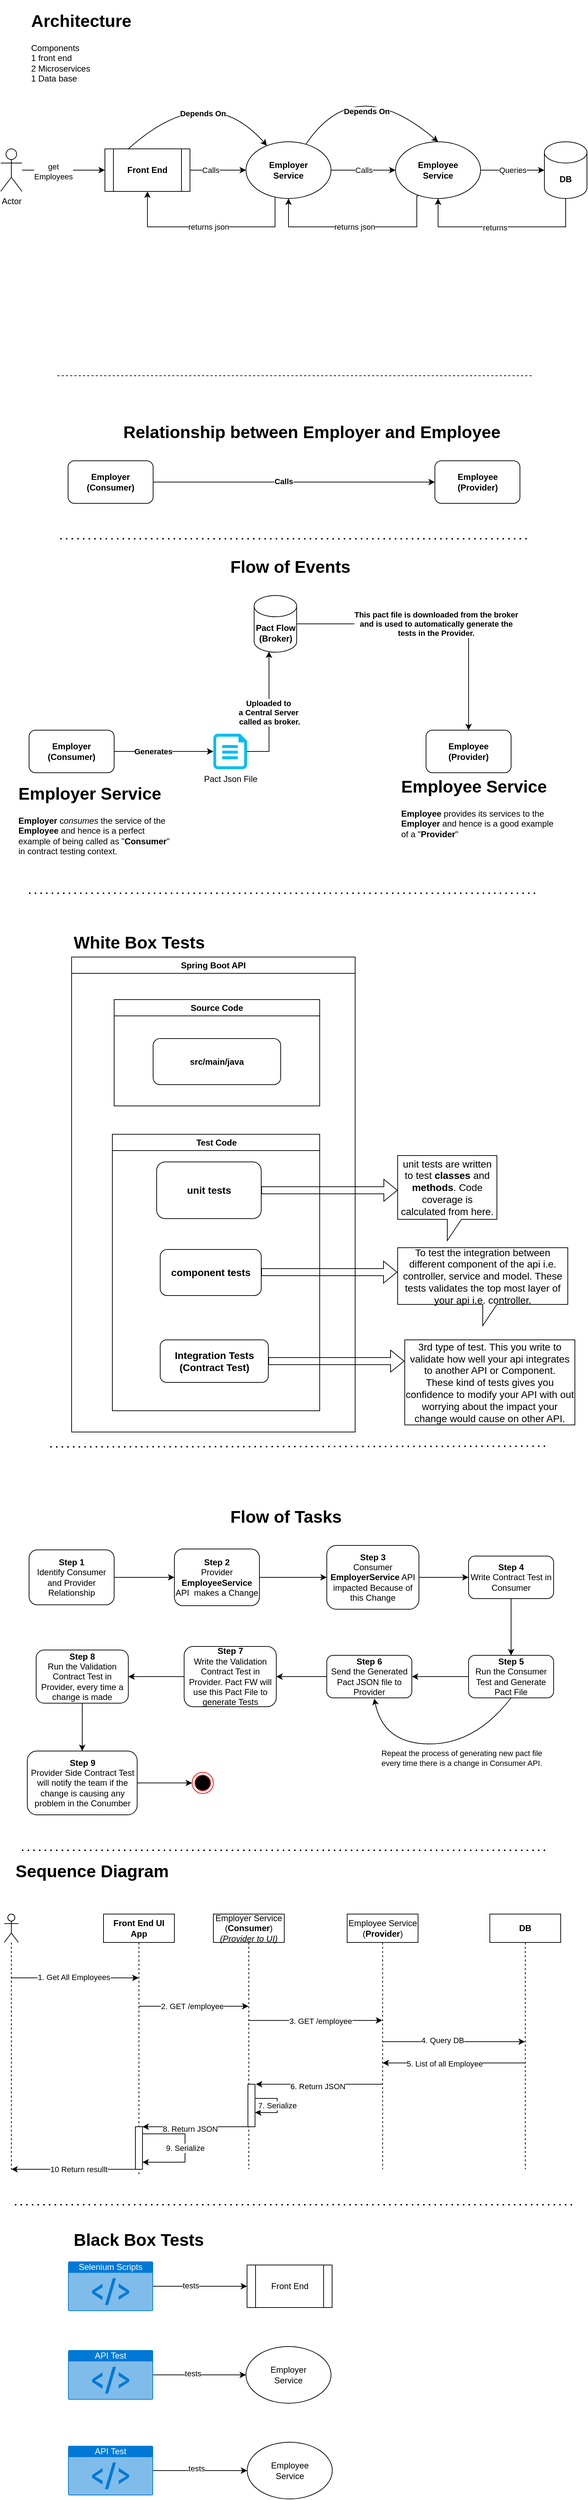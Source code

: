 <mxfile version="21.2.3" type="github">
  <diagram name="Page-1" id="hXCuwG57mc-VUr_f1HP0">
    <mxGraphModel dx="1522" dy="1893" grid="1" gridSize="10" guides="1" tooltips="1" connect="1" arrows="1" fold="1" page="1" pageScale="1" pageWidth="827" pageHeight="1169" math="0" shadow="0">
      <root>
        <mxCell id="0" />
        <mxCell id="1" parent="0" />
        <mxCell id="xuCpeB7rJ87xg6paWrhZ-11" style="edgeStyle=orthogonalEdgeStyle;rounded=0;orthogonalLoop=1;jettySize=auto;html=1;entryX=0;entryY=0.5;entryDx=0;entryDy=0;entryPerimeter=0;" parent="1" source="xuCpeB7rJ87xg6paWrhZ-1" target="xuCpeB7rJ87xg6paWrhZ-6" edge="1">
          <mxGeometry relative="1" as="geometry" />
        </mxCell>
        <mxCell id="xuCpeB7rJ87xg6paWrhZ-12" value="Generates" style="edgeLabel;html=1;align=center;verticalAlign=middle;resizable=0;points=[];fontStyle=1" parent="xuCpeB7rJ87xg6paWrhZ-11" vertex="1" connectable="0">
          <mxGeometry x="-0.214" relative="1" as="geometry">
            <mxPoint as="offset" />
          </mxGeometry>
        </mxCell>
        <mxCell id="xuCpeB7rJ87xg6paWrhZ-1" value="Employer&lt;br&gt;(Consumer)" style="rounded=1;whiteSpace=wrap;html=1;fontStyle=1" parent="1" vertex="1">
          <mxGeometry x="40" y="480" width="120" height="60" as="geometry" />
        </mxCell>
        <mxCell id="xuCpeB7rJ87xg6paWrhZ-2" value="Employee&lt;br&gt;(Provider)" style="rounded=1;whiteSpace=wrap;html=1;fontStyle=1" parent="1" vertex="1">
          <mxGeometry x="600" y="480" width="120" height="60" as="geometry" />
        </mxCell>
        <mxCell id="xuCpeB7rJ87xg6paWrhZ-10" value="&lt;b&gt;This pact file is downloaded from the broker&lt;br&gt;and is used to automatically generate the&lt;br&gt;tests in the Provider.&lt;/b&gt;" style="edgeStyle=orthogonalEdgeStyle;rounded=0;orthogonalLoop=1;jettySize=auto;html=1;" parent="1" source="xuCpeB7rJ87xg6paWrhZ-3" target="xuCpeB7rJ87xg6paWrhZ-2" edge="1">
          <mxGeometry relative="1" as="geometry" />
        </mxCell>
        <mxCell id="xuCpeB7rJ87xg6paWrhZ-3" value="Pact Flow&lt;br&gt;(Broker)" style="shape=cylinder3;whiteSpace=wrap;html=1;boundedLbl=1;backgroundOutline=1;size=15;fontStyle=1" parent="1" vertex="1">
          <mxGeometry x="357.5" y="290" width="60" height="80" as="geometry" />
        </mxCell>
        <mxCell id="xuCpeB7rJ87xg6paWrhZ-4" value="&lt;h1&gt;Employer Service&lt;/h1&gt;&lt;p&gt;&lt;b&gt;Employer&lt;/b&gt;&amp;nbsp;c&lt;i&gt;onsumes&lt;/i&gt; the service of the &lt;b&gt;Employee&lt;/b&gt; and hence is a perfect example of being called as &quot;&lt;b&gt;Consumer&lt;/b&gt;&quot; in contract testing context.&lt;/p&gt;" style="text;html=1;strokeColor=none;fillColor=none;spacing=5;spacingTop=-20;whiteSpace=wrap;overflow=hidden;rounded=0;" parent="1" vertex="1">
          <mxGeometry x="20" y="550" width="225" height="120" as="geometry" />
        </mxCell>
        <mxCell id="xuCpeB7rJ87xg6paWrhZ-5" value="&lt;h1&gt;Employee Service&amp;nbsp;&lt;/h1&gt;&lt;p&gt;&lt;b&gt;Employee&lt;/b&gt;&amp;nbsp;provides its services to the &lt;b&gt;Employer&lt;/b&gt;&amp;nbsp;and hence is a good example of a &quot;&lt;b&gt;Provider&lt;/b&gt;&quot;&lt;/p&gt;" style="text;html=1;strokeColor=none;fillColor=none;spacing=5;spacingTop=-20;whiteSpace=wrap;overflow=hidden;rounded=0;" parent="1" vertex="1">
          <mxGeometry x="560" y="540" width="225" height="120" as="geometry" />
        </mxCell>
        <mxCell id="xuCpeB7rJ87xg6paWrhZ-9" value="&lt;b&gt;Uploaded to&amp;nbsp;&lt;br&gt;a Central Server&amp;nbsp;&lt;br&gt;called as broker.&lt;/b&gt;" style="edgeStyle=orthogonalEdgeStyle;rounded=0;orthogonalLoop=1;jettySize=auto;html=1;entryX=0.35;entryY=0.988;entryDx=0;entryDy=0;entryPerimeter=0;" parent="1" source="xuCpeB7rJ87xg6paWrhZ-6" target="xuCpeB7rJ87xg6paWrhZ-3" edge="1">
          <mxGeometry relative="1" as="geometry" />
        </mxCell>
        <mxCell id="xuCpeB7rJ87xg6paWrhZ-6" value="Pact Json File" style="verticalLabelPosition=bottom;html=1;verticalAlign=top;align=center;strokeColor=none;fillColor=#00BEF2;shape=mxgraph.azure.cloud_services_configuration_file;pointerEvents=1;" parent="1" vertex="1">
          <mxGeometry x="300" y="485" width="47.5" height="50" as="geometry" />
        </mxCell>
        <mxCell id="xuCpeB7rJ87xg6paWrhZ-15" style="edgeStyle=orthogonalEdgeStyle;rounded=0;orthogonalLoop=1;jettySize=auto;html=1;entryX=0;entryY=0.5;entryDx=0;entryDy=0;" parent="1" source="xuCpeB7rJ87xg6paWrhZ-13" target="xuCpeB7rJ87xg6paWrhZ-14" edge="1">
          <mxGeometry relative="1" as="geometry" />
        </mxCell>
        <mxCell id="xuCpeB7rJ87xg6paWrhZ-16" value="Calls" style="edgeLabel;html=1;align=center;verticalAlign=middle;resizable=0;points=[];fontStyle=1" parent="xuCpeB7rJ87xg6paWrhZ-15" vertex="1" connectable="0">
          <mxGeometry x="-0.077" y="1" relative="1" as="geometry">
            <mxPoint as="offset" />
          </mxGeometry>
        </mxCell>
        <mxCell id="xuCpeB7rJ87xg6paWrhZ-13" value="Employer&lt;br&gt;(Consumer)" style="rounded=1;whiteSpace=wrap;html=1;fontStyle=1" parent="1" vertex="1">
          <mxGeometry x="95" y="100" width="120" height="60" as="geometry" />
        </mxCell>
        <mxCell id="xuCpeB7rJ87xg6paWrhZ-14" value="Employee&lt;br&gt;(Provider)" style="rounded=1;whiteSpace=wrap;html=1;fontStyle=1" parent="1" vertex="1">
          <mxGeometry x="612.5" y="100" width="120" height="60" as="geometry" />
        </mxCell>
        <mxCell id="xuCpeB7rJ87xg6paWrhZ-17" value="" style="endArrow=none;dashed=1;html=1;dashPattern=1 3;strokeWidth=2;rounded=0;" parent="1" edge="1">
          <mxGeometry width="50" height="50" relative="1" as="geometry">
            <mxPoint x="84" y="210" as="sourcePoint" />
            <mxPoint x="744" y="210" as="targetPoint" />
          </mxGeometry>
        </mxCell>
        <mxCell id="xuCpeB7rJ87xg6paWrhZ-18" value="&lt;h1&gt;Flow of Events&lt;/h1&gt;" style="text;html=1;strokeColor=none;fillColor=none;spacing=5;spacingTop=-20;whiteSpace=wrap;overflow=hidden;rounded=0;" parent="1" vertex="1">
          <mxGeometry x="319" y="230" width="190" height="30" as="geometry" />
        </mxCell>
        <mxCell id="xuCpeB7rJ87xg6paWrhZ-19" value="&lt;h1&gt;Relationship between Employer and Employee&lt;/h1&gt;" style="text;html=1;strokeColor=none;fillColor=none;spacing=5;spacingTop=-20;whiteSpace=wrap;overflow=hidden;rounded=0;" parent="1" vertex="1">
          <mxGeometry x="167.5" y="40" width="565" height="60" as="geometry" />
        </mxCell>
        <mxCell id="xuCpeB7rJ87xg6paWrhZ-20" value="" style="endArrow=none;dashed=1;html=1;dashPattern=1 3;strokeWidth=2;rounded=0;" parent="1" edge="1">
          <mxGeometry width="50" height="50" relative="1" as="geometry">
            <mxPoint x="40" y="710" as="sourcePoint" />
            <mxPoint x="760" y="710" as="targetPoint" />
          </mxGeometry>
        </mxCell>
        <mxCell id="xuCpeB7rJ87xg6paWrhZ-21" value="Spring Boot API" style="swimlane;whiteSpace=wrap;html=1;fontStyle=1" parent="1" vertex="1">
          <mxGeometry x="100" y="800" width="400" height="670" as="geometry" />
        </mxCell>
        <mxCell id="xuCpeB7rJ87xg6paWrhZ-25" value="Test Code" style="swimlane;whiteSpace=wrap;html=1;fontStyle=1" parent="xuCpeB7rJ87xg6paWrhZ-21" vertex="1">
          <mxGeometry x="57.5" y="250" width="292.5" height="390" as="geometry" />
        </mxCell>
        <mxCell id="xuCpeB7rJ87xg6paWrhZ-28" value="&lt;font style=&quot;font-size: 14px;&quot;&gt;unit tests&lt;/font&gt;" style="rounded=1;whiteSpace=wrap;html=1;fontStyle=1" parent="xuCpeB7rJ87xg6paWrhZ-25" vertex="1">
          <mxGeometry x="62.5" y="39" width="147.5" height="80" as="geometry" />
        </mxCell>
        <mxCell id="xuCpeB7rJ87xg6paWrhZ-29" value="&lt;font style=&quot;font-size: 14px;&quot;&gt;component tests&lt;/font&gt;" style="rounded=1;whiteSpace=wrap;html=1;fontStyle=1" parent="xuCpeB7rJ87xg6paWrhZ-25" vertex="1">
          <mxGeometry x="67.5" y="162.5" width="142.5" height="65" as="geometry" />
        </mxCell>
        <mxCell id="xuCpeB7rJ87xg6paWrhZ-30" value="&lt;font style=&quot;font-size: 14px;&quot;&gt;Integration Tests&lt;br&gt;(Contract Test)&lt;/font&gt;" style="rounded=1;whiteSpace=wrap;html=1;fontStyle=1" parent="xuCpeB7rJ87xg6paWrhZ-25" vertex="1">
          <mxGeometry x="67.5" y="290" width="152.5" height="60" as="geometry" />
        </mxCell>
        <mxCell id="xuCpeB7rJ87xg6paWrhZ-37" value="" style="shape=flexArrow;endArrow=classic;html=1;rounded=0;" parent="xuCpeB7rJ87xg6paWrhZ-25" edge="1">
          <mxGeometry width="50" height="50" relative="1" as="geometry">
            <mxPoint x="210" y="194.5" as="sourcePoint" />
            <mxPoint x="402" y="194.5" as="targetPoint" />
          </mxGeometry>
        </mxCell>
        <mxCell id="xuCpeB7rJ87xg6paWrhZ-26" value="Source Code" style="swimlane;whiteSpace=wrap;html=1;fontStyle=1" parent="xuCpeB7rJ87xg6paWrhZ-21" vertex="1">
          <mxGeometry x="60" y="60" width="290" height="150" as="geometry" />
        </mxCell>
        <mxCell id="xuCpeB7rJ87xg6paWrhZ-27" value="src/main/java" style="rounded=1;whiteSpace=wrap;html=1;fontStyle=1" parent="xuCpeB7rJ87xg6paWrhZ-26" vertex="1">
          <mxGeometry x="55" y="55" width="180" height="65" as="geometry" />
        </mxCell>
        <mxCell id="xuCpeB7rJ87xg6paWrhZ-41" value="" style="shape=flexArrow;endArrow=classic;html=1;rounded=0;" parent="xuCpeB7rJ87xg6paWrhZ-21" edge="1">
          <mxGeometry width="50" height="50" relative="1" as="geometry">
            <mxPoint x="277.5" y="570" as="sourcePoint" />
            <mxPoint x="469.5" y="570" as="targetPoint" />
          </mxGeometry>
        </mxCell>
        <mxCell id="xuCpeB7rJ87xg6paWrhZ-35" value="" style="shape=flexArrow;endArrow=classic;html=1;rounded=0;" parent="1" source="xuCpeB7rJ87xg6paWrhZ-28" edge="1">
          <mxGeometry width="50" height="50" relative="1" as="geometry">
            <mxPoint x="430" y="1220" as="sourcePoint" />
            <mxPoint x="560" y="1129" as="targetPoint" />
          </mxGeometry>
        </mxCell>
        <mxCell id="xuCpeB7rJ87xg6paWrhZ-36" value="&lt;font style=&quot;font-size: 14px;&quot;&gt;unit tests are written to test &lt;b&gt;classes&lt;/b&gt; and &lt;b&gt;methods&lt;/b&gt;.&amp;nbsp;Code coverage is calculated from here.&lt;/font&gt;" style="shape=callout;whiteSpace=wrap;html=1;perimeter=calloutPerimeter;fontStyle=0" parent="1" vertex="1">
          <mxGeometry x="560" y="1080" width="140" height="120" as="geometry" />
        </mxCell>
        <mxCell id="xuCpeB7rJ87xg6paWrhZ-40" value="&lt;font style=&quot;font-size: 14px;&quot;&gt;To test the integration between different component of the api i.e. controller, service and model. These tests validates the top most layer of your api i.e. controller.&lt;/font&gt;" style="shape=callout;whiteSpace=wrap;html=1;perimeter=calloutPerimeter;fontStyle=0" parent="1" vertex="1">
          <mxGeometry x="560" y="1210" width="240" height="110" as="geometry" />
        </mxCell>
        <mxCell id="xuCpeB7rJ87xg6paWrhZ-42" value="&lt;font style=&quot;font-size: 14px;&quot;&gt;3rd type of test. This you write to validate how well your api integrates to another API or Component.&lt;br&gt;These kind of tests gives you confidence to modify your API with out worrying about the impact your change would cause on other API.&lt;/font&gt;" style="shape=callout;whiteSpace=wrap;html=1;perimeter=calloutPerimeter;fontStyle=0;size=0;position=0.17;position2=0.54;base=39;" parent="1" vertex="1">
          <mxGeometry x="570" y="1340" width="240" height="120" as="geometry" />
        </mxCell>
        <mxCell id="xuCpeB7rJ87xg6paWrhZ-43" value="" style="endArrow=none;dashed=1;html=1;dashPattern=1 3;strokeWidth=2;rounded=0;" parent="1" edge="1">
          <mxGeometry width="50" height="50" relative="1" as="geometry">
            <mxPoint x="70" y="1491" as="sourcePoint" />
            <mxPoint x="770" y="1490" as="targetPoint" />
          </mxGeometry>
        </mxCell>
        <mxCell id="SSDfRQaTrfwXQpy7WAfe-3" value="" style="edgeStyle=orthogonalEdgeStyle;rounded=0;orthogonalLoop=1;jettySize=auto;html=1;" parent="1" source="SSDfRQaTrfwXQpy7WAfe-1" target="SSDfRQaTrfwXQpy7WAfe-2" edge="1">
          <mxGeometry relative="1" as="geometry" />
        </mxCell>
        <mxCell id="SSDfRQaTrfwXQpy7WAfe-1" value="&lt;b&gt;Step 1&lt;/b&gt;&lt;br&gt;Identify Consumer and Provider Relationship" style="rounded=1;whiteSpace=wrap;html=1;" parent="1" vertex="1">
          <mxGeometry x="40" y="1636.25" width="120" height="77.5" as="geometry" />
        </mxCell>
        <mxCell id="SSDfRQaTrfwXQpy7WAfe-5" value="" style="edgeStyle=orthogonalEdgeStyle;rounded=0;orthogonalLoop=1;jettySize=auto;html=1;" parent="1" source="SSDfRQaTrfwXQpy7WAfe-2" target="SSDfRQaTrfwXQpy7WAfe-4" edge="1">
          <mxGeometry relative="1" as="geometry" />
        </mxCell>
        <mxCell id="SSDfRQaTrfwXQpy7WAfe-2" value="&lt;b&gt;Step 2&lt;br&gt;&lt;/b&gt;Provider &lt;b&gt;EmployeeService&lt;/b&gt; API&amp;nbsp; makes a Change" style="rounded=1;whiteSpace=wrap;html=1;" parent="1" vertex="1">
          <mxGeometry x="245" y="1635" width="120" height="80" as="geometry" />
        </mxCell>
        <mxCell id="SSDfRQaTrfwXQpy7WAfe-7" value="" style="edgeStyle=orthogonalEdgeStyle;rounded=0;orthogonalLoop=1;jettySize=auto;html=1;" parent="1" source="SSDfRQaTrfwXQpy7WAfe-4" target="SSDfRQaTrfwXQpy7WAfe-6" edge="1">
          <mxGeometry relative="1" as="geometry" />
        </mxCell>
        <mxCell id="SSDfRQaTrfwXQpy7WAfe-4" value="&lt;b&gt;Step 3&lt;br&gt;&lt;/b&gt;Consumer &lt;b&gt;EmployerService&lt;/b&gt; API impacted Because of this Change" style="whiteSpace=wrap;html=1;rounded=1;" parent="1" vertex="1">
          <mxGeometry x="460" y="1630" width="130" height="90" as="geometry" />
        </mxCell>
        <mxCell id="SSDfRQaTrfwXQpy7WAfe-9" value="" style="edgeStyle=orthogonalEdgeStyle;rounded=0;orthogonalLoop=1;jettySize=auto;html=1;" parent="1" source="SSDfRQaTrfwXQpy7WAfe-6" target="SSDfRQaTrfwXQpy7WAfe-8" edge="1">
          <mxGeometry relative="1" as="geometry" />
        </mxCell>
        <mxCell id="SSDfRQaTrfwXQpy7WAfe-6" value="&lt;b&gt;Step 4&lt;br&gt;&lt;/b&gt;Write Contract Test in Consumer" style="whiteSpace=wrap;html=1;rounded=1;" parent="1" vertex="1">
          <mxGeometry x="660" y="1645" width="120" height="60" as="geometry" />
        </mxCell>
        <mxCell id="SSDfRQaTrfwXQpy7WAfe-11" value="" style="edgeStyle=orthogonalEdgeStyle;rounded=0;orthogonalLoop=1;jettySize=auto;html=1;" parent="1" source="SSDfRQaTrfwXQpy7WAfe-8" target="SSDfRQaTrfwXQpy7WAfe-10" edge="1">
          <mxGeometry relative="1" as="geometry" />
        </mxCell>
        <mxCell id="SSDfRQaTrfwXQpy7WAfe-8" value="&lt;b&gt;Step 5&lt;br&gt;&lt;/b&gt;Run the Consumer Test and Generate Pact File" style="whiteSpace=wrap;html=1;rounded=1;" parent="1" vertex="1">
          <mxGeometry x="660" y="1785" width="120" height="60" as="geometry" />
        </mxCell>
        <mxCell id="SSDfRQaTrfwXQpy7WAfe-13" value="" style="edgeStyle=orthogonalEdgeStyle;rounded=0;orthogonalLoop=1;jettySize=auto;html=1;" parent="1" source="SSDfRQaTrfwXQpy7WAfe-10" target="SSDfRQaTrfwXQpy7WAfe-12" edge="1">
          <mxGeometry relative="1" as="geometry" />
        </mxCell>
        <mxCell id="SSDfRQaTrfwXQpy7WAfe-10" value="&lt;b&gt;Step 6&lt;br&gt;&lt;/b&gt;Send the Generated Pact JSON file to Provider" style="whiteSpace=wrap;html=1;rounded=1;" parent="1" vertex="1">
          <mxGeometry x="460" y="1785" width="120" height="60" as="geometry" />
        </mxCell>
        <mxCell id="SSDfRQaTrfwXQpy7WAfe-15" value="" style="edgeStyle=orthogonalEdgeStyle;rounded=0;orthogonalLoop=1;jettySize=auto;html=1;" parent="1" source="SSDfRQaTrfwXQpy7WAfe-12" target="SSDfRQaTrfwXQpy7WAfe-14" edge="1">
          <mxGeometry relative="1" as="geometry" />
        </mxCell>
        <mxCell id="SSDfRQaTrfwXQpy7WAfe-12" value="&lt;b&gt;Step 7&lt;br&gt;&lt;/b&gt;Write the Validation Contract Test in Provider. Pact FW will use this Pact File to generate Tests" style="whiteSpace=wrap;html=1;rounded=1;" parent="1" vertex="1">
          <mxGeometry x="258.75" y="1772.5" width="130" height="85" as="geometry" />
        </mxCell>
        <mxCell id="SSDfRQaTrfwXQpy7WAfe-17" value="" style="edgeStyle=orthogonalEdgeStyle;rounded=0;orthogonalLoop=1;jettySize=auto;html=1;" parent="1" source="SSDfRQaTrfwXQpy7WAfe-14" target="SSDfRQaTrfwXQpy7WAfe-16" edge="1">
          <mxGeometry relative="1" as="geometry" />
        </mxCell>
        <mxCell id="SSDfRQaTrfwXQpy7WAfe-14" value="&lt;b&gt;Step 8&lt;br&gt;&lt;/b&gt;Run the Validation Contract Test in Provider, every time a change is made" style="whiteSpace=wrap;html=1;rounded=1;" parent="1" vertex="1">
          <mxGeometry x="50" y="1777.5" width="130" height="75" as="geometry" />
        </mxCell>
        <mxCell id="SSDfRQaTrfwXQpy7WAfe-21" style="edgeStyle=orthogonalEdgeStyle;rounded=0;orthogonalLoop=1;jettySize=auto;html=1;" parent="1" source="SSDfRQaTrfwXQpy7WAfe-16" target="SSDfRQaTrfwXQpy7WAfe-20" edge="1">
          <mxGeometry relative="1" as="geometry" />
        </mxCell>
        <mxCell id="SSDfRQaTrfwXQpy7WAfe-16" value="&lt;b&gt;Step 9&lt;br&gt;&lt;/b&gt;Provider Side Contract Test will notify the team if the change is causing any problem in the Conumber" style="whiteSpace=wrap;html=1;rounded=1;" parent="1" vertex="1">
          <mxGeometry x="37.5" y="1920" width="155" height="90" as="geometry" />
        </mxCell>
        <mxCell id="SSDfRQaTrfwXQpy7WAfe-20" value="" style="ellipse;html=1;shape=endState;fillColor=#000000;strokeColor=#ff0000;" parent="1" vertex="1">
          <mxGeometry x="270" y="1950" width="30" height="30" as="geometry" />
        </mxCell>
        <mxCell id="SSDfRQaTrfwXQpy7WAfe-23" value="&lt;h1&gt;Flow of Tasks&lt;/h1&gt;&lt;p&gt;&lt;br&gt;&lt;/p&gt;" style="text;html=1;strokeColor=none;fillColor=none;spacing=5;spacingTop=-20;whiteSpace=wrap;overflow=hidden;rounded=0;" parent="1" vertex="1">
          <mxGeometry x="319" y="1570" width="177.5" height="40" as="geometry" />
        </mxCell>
        <mxCell id="SSDfRQaTrfwXQpy7WAfe-24" value="" style="curved=1;endArrow=classic;html=1;rounded=0;exitX=0.5;exitY=1;exitDx=0;exitDy=0;entryX=0.558;entryY=1.017;entryDx=0;entryDy=0;entryPerimeter=0;" parent="1" source="SSDfRQaTrfwXQpy7WAfe-8" target="SSDfRQaTrfwXQpy7WAfe-10" edge="1">
          <mxGeometry width="50" height="50" relative="1" as="geometry">
            <mxPoint x="400" y="1770" as="sourcePoint" />
            <mxPoint x="450" y="1720" as="targetPoint" />
            <Array as="points">
              <mxPoint x="670" y="1910" />
              <mxPoint x="540" y="1910" />
            </Array>
          </mxGeometry>
        </mxCell>
        <mxCell id="SSDfRQaTrfwXQpy7WAfe-25" value="Repeat the process of generating new pact file&lt;br&gt;every time there is a change in Consumer API." style="edgeLabel;html=1;align=center;verticalAlign=middle;resizable=0;points=[];" parent="SSDfRQaTrfwXQpy7WAfe-24" vertex="1" connectable="0">
          <mxGeometry x="0.125" y="-1" relative="1" as="geometry">
            <mxPoint x="54" y="21" as="offset" />
          </mxGeometry>
        </mxCell>
        <mxCell id="ojbrKZzcA-9iVjjLfroX-1" value="" style="endArrow=none;dashed=1;html=1;dashPattern=1 3;strokeWidth=2;rounded=0;" parent="1" edge="1">
          <mxGeometry width="50" height="50" relative="1" as="geometry">
            <mxPoint x="30" y="2060" as="sourcePoint" />
            <mxPoint x="770" y="2060" as="targetPoint" />
          </mxGeometry>
        </mxCell>
        <mxCell id="ojbrKZzcA-9iVjjLfroX-6" style="edgeStyle=elbowEdgeStyle;rounded=0;orthogonalLoop=1;jettySize=auto;html=1;elbow=vertical;curved=0;" parent="1" source="ojbrKZzcA-9iVjjLfroX-2" target="5X4z96DP56Vmgs2SkKgL-27" edge="1">
          <mxGeometry relative="1" as="geometry">
            <Array as="points">
              <mxPoint x="120" y="2240" />
            </Array>
            <mxPoint x="180" y="2240" as="targetPoint" />
          </mxGeometry>
        </mxCell>
        <mxCell id="ojbrKZzcA-9iVjjLfroX-10" value="1. Get All Employees" style="edgeLabel;html=1;align=center;verticalAlign=middle;resizable=0;points=[];" parent="ojbrKZzcA-9iVjjLfroX-6" vertex="1" connectable="0">
          <mxGeometry x="-0.374" y="1" relative="1" as="geometry">
            <mxPoint x="32" as="offset" />
          </mxGeometry>
        </mxCell>
        <mxCell id="ojbrKZzcA-9iVjjLfroX-2" value="" style="shape=umlLifeline;perimeter=lifelinePerimeter;whiteSpace=wrap;html=1;container=1;dropTarget=0;collapsible=0;recursiveResize=0;outlineConnect=0;portConstraint=eastwest;newEdgeStyle={&quot;edgeStyle&quot;:&quot;elbowEdgeStyle&quot;,&quot;elbow&quot;:&quot;vertical&quot;,&quot;curved&quot;:0,&quot;rounded&quot;:0};participant=umlActor;" parent="1" vertex="1">
          <mxGeometry x="5" y="2150" width="20" height="360" as="geometry" />
        </mxCell>
        <mxCell id="ojbrKZzcA-9iVjjLfroX-7" style="edgeStyle=elbowEdgeStyle;rounded=0;orthogonalLoop=1;jettySize=auto;html=1;elbow=vertical;curved=0;" parent="1" source="5X4z96DP56Vmgs2SkKgL-27" target="ojbrKZzcA-9iVjjLfroX-3" edge="1">
          <mxGeometry relative="1" as="geometry">
            <Array as="points">
              <mxPoint x="260" y="2280" />
            </Array>
          </mxGeometry>
        </mxCell>
        <mxCell id="ojbrKZzcA-9iVjjLfroX-11" value="2. GET /employee" style="edgeLabel;html=1;align=center;verticalAlign=middle;resizable=0;points=[];" parent="ojbrKZzcA-9iVjjLfroX-7" vertex="1" connectable="0">
          <mxGeometry x="-0.253" y="3" relative="1" as="geometry">
            <mxPoint x="17" y="3" as="offset" />
          </mxGeometry>
        </mxCell>
        <mxCell id="ojbrKZzcA-9iVjjLfroX-19" style="edgeStyle=elbowEdgeStyle;rounded=0;orthogonalLoop=1;jettySize=auto;html=1;elbow=vertical;curved=0;entryX=1;entryY=0;entryDx=0;entryDy=0;entryPerimeter=0;" parent="1" target="5X4z96DP56Vmgs2SkKgL-28" edge="1">
          <mxGeometry relative="1" as="geometry">
            <Array as="points">
              <mxPoint x="229.25" y="2450" />
            </Array>
            <mxPoint x="358.75" y="2450" as="sourcePoint" />
            <mxPoint x="209.25" y="2450" as="targetPoint" />
          </mxGeometry>
        </mxCell>
        <mxCell id="ojbrKZzcA-9iVjjLfroX-20" value="8. Return JSON" style="edgeLabel;html=1;align=center;verticalAlign=middle;resizable=0;points=[];" parent="ojbrKZzcA-9iVjjLfroX-19" vertex="1" connectable="0">
          <mxGeometry x="0.174" y="3" relative="1" as="geometry">
            <mxPoint x="1" as="offset" />
          </mxGeometry>
        </mxCell>
        <mxCell id="5X4z96DP56Vmgs2SkKgL-32" style="edgeStyle=elbowEdgeStyle;rounded=0;orthogonalLoop=1;jettySize=auto;html=1;elbow=vertical;curved=0;" edge="1" parent="1" source="ojbrKZzcA-9iVjjLfroX-3" target="ojbrKZzcA-9iVjjLfroX-4">
          <mxGeometry relative="1" as="geometry">
            <Array as="points">
              <mxPoint x="450" y="2300" />
            </Array>
          </mxGeometry>
        </mxCell>
        <mxCell id="5X4z96DP56Vmgs2SkKgL-33" value="3. GET /employee" style="edgeLabel;html=1;align=center;verticalAlign=middle;resizable=0;points=[];" vertex="1" connectable="0" parent="5X4z96DP56Vmgs2SkKgL-32">
          <mxGeometry x="-0.507" y="-1" relative="1" as="geometry">
            <mxPoint x="54" as="offset" />
          </mxGeometry>
        </mxCell>
        <mxCell id="ojbrKZzcA-9iVjjLfroX-3" value="Employer Service&lt;br&gt;(&lt;b&gt;Consumer&lt;/b&gt;)&lt;br&gt;&lt;i&gt;(Provider to UI)&lt;/i&gt;" style="shape=umlLifeline;perimeter=lifelinePerimeter;whiteSpace=wrap;html=1;container=1;dropTarget=0;collapsible=0;recursiveResize=0;outlineConnect=0;portConstraint=eastwest;newEdgeStyle={&quot;edgeStyle&quot;:&quot;elbowEdgeStyle&quot;,&quot;elbow&quot;:&quot;vertical&quot;,&quot;curved&quot;:0,&quot;rounded&quot;:0};" parent="1" vertex="1">
          <mxGeometry x="300" y="2150" width="100" height="360" as="geometry" />
        </mxCell>
        <mxCell id="ojbrKZzcA-9iVjjLfroX-16" value="" style="html=1;points=[];perimeter=orthogonalPerimeter;outlineConnect=0;targetShapes=umlLifeline;portConstraint=eastwest;newEdgeStyle={&quot;edgeStyle&quot;:&quot;elbowEdgeStyle&quot;,&quot;elbow&quot;:&quot;vertical&quot;,&quot;curved&quot;:0,&quot;rounded&quot;:0};" parent="ojbrKZzcA-9iVjjLfroX-3" vertex="1">
          <mxGeometry x="48.75" y="240" width="10" height="60" as="geometry" />
        </mxCell>
        <mxCell id="ojbrKZzcA-9iVjjLfroX-18" value="7. Serialize" style="edgeStyle=elbowEdgeStyle;rounded=0;orthogonalLoop=1;jettySize=auto;html=1;elbow=vertical;curved=0;" parent="ojbrKZzcA-9iVjjLfroX-3" source="ojbrKZzcA-9iVjjLfroX-16" target="ojbrKZzcA-9iVjjLfroX-16" edge="1">
          <mxGeometry relative="1" as="geometry">
            <Array as="points">
              <mxPoint x="90" y="260" />
            </Array>
          </mxGeometry>
        </mxCell>
        <mxCell id="ojbrKZzcA-9iVjjLfroX-8" style="edgeStyle=elbowEdgeStyle;rounded=0;orthogonalLoop=1;jettySize=auto;html=1;elbow=vertical;curved=0;" parent="1" source="ojbrKZzcA-9iVjjLfroX-4" target="ojbrKZzcA-9iVjjLfroX-5" edge="1">
          <mxGeometry relative="1" as="geometry">
            <Array as="points">
              <mxPoint x="670" y="2330" />
              <mxPoint x="640" y="2320" />
            </Array>
          </mxGeometry>
        </mxCell>
        <mxCell id="ojbrKZzcA-9iVjjLfroX-9" value="4. Query DB" style="edgeLabel;html=1;align=center;verticalAlign=middle;resizable=0;points=[];" parent="ojbrKZzcA-9iVjjLfroX-8" vertex="1" connectable="0">
          <mxGeometry x="-0.168" y="2" relative="1" as="geometry">
            <mxPoint as="offset" />
          </mxGeometry>
        </mxCell>
        <mxCell id="ojbrKZzcA-9iVjjLfroX-14" style="edgeStyle=elbowEdgeStyle;rounded=0;orthogonalLoop=1;jettySize=auto;html=1;elbow=vertical;curved=0;" parent="1" source="ojbrKZzcA-9iVjjLfroX-4" edge="1">
          <mxGeometry relative="1" as="geometry">
            <mxPoint x="360" y="2390" as="targetPoint" />
            <Array as="points">
              <mxPoint x="430" y="2390" />
            </Array>
          </mxGeometry>
        </mxCell>
        <mxCell id="ojbrKZzcA-9iVjjLfroX-15" value="6. Return JSON" style="edgeLabel;html=1;align=center;verticalAlign=middle;resizable=0;points=[];" parent="ojbrKZzcA-9iVjjLfroX-14" vertex="1" connectable="0">
          <mxGeometry x="0.264" y="3" relative="1" as="geometry">
            <mxPoint x="21" as="offset" />
          </mxGeometry>
        </mxCell>
        <mxCell id="ojbrKZzcA-9iVjjLfroX-4" value="Employee Service&lt;br&gt;(&lt;b&gt;Provider&lt;/b&gt;)" style="shape=umlLifeline;perimeter=lifelinePerimeter;whiteSpace=wrap;html=1;container=1;dropTarget=0;collapsible=0;recursiveResize=0;outlineConnect=0;portConstraint=eastwest;newEdgeStyle={&quot;edgeStyle&quot;:&quot;elbowEdgeStyle&quot;,&quot;elbow&quot;:&quot;vertical&quot;,&quot;curved&quot;:0,&quot;rounded&quot;:0};" parent="1" vertex="1">
          <mxGeometry x="488.75" y="2150" width="100" height="360" as="geometry" />
        </mxCell>
        <mxCell id="ojbrKZzcA-9iVjjLfroX-12" style="edgeStyle=elbowEdgeStyle;rounded=0;orthogonalLoop=1;jettySize=auto;html=1;elbow=vertical;curved=0;" parent="1" source="ojbrKZzcA-9iVjjLfroX-5" target="ojbrKZzcA-9iVjjLfroX-4" edge="1">
          <mxGeometry relative="1" as="geometry">
            <Array as="points">
              <mxPoint x="630" y="2360" />
            </Array>
          </mxGeometry>
        </mxCell>
        <mxCell id="ojbrKZzcA-9iVjjLfroX-13" value="5. List of all Employee" style="edgeLabel;html=1;align=center;verticalAlign=middle;resizable=0;points=[];" parent="ojbrKZzcA-9iVjjLfroX-12" vertex="1" connectable="0">
          <mxGeometry x="0.307" y="1" relative="1" as="geometry">
            <mxPoint x="17" as="offset" />
          </mxGeometry>
        </mxCell>
        <mxCell id="ojbrKZzcA-9iVjjLfroX-5" value="&lt;b&gt;DB&lt;/b&gt;" style="shape=umlLifeline;perimeter=lifelinePerimeter;whiteSpace=wrap;html=1;container=1;dropTarget=0;collapsible=0;recursiveResize=0;outlineConnect=0;portConstraint=eastwest;newEdgeStyle={&quot;edgeStyle&quot;:&quot;elbowEdgeStyle&quot;,&quot;elbow&quot;:&quot;vertical&quot;,&quot;curved&quot;:0,&quot;rounded&quot;:0};" parent="1" vertex="1">
          <mxGeometry x="690" y="2150" width="100" height="360" as="geometry" />
        </mxCell>
        <mxCell id="ojbrKZzcA-9iVjjLfroX-21" value="&lt;h1&gt;Sequence Diagram&lt;/h1&gt;" style="text;html=1;strokeColor=none;fillColor=none;spacing=5;spacingTop=-20;whiteSpace=wrap;overflow=hidden;rounded=0;" parent="1" vertex="1">
          <mxGeometry x="16" y="2070" width="330" height="50" as="geometry" />
        </mxCell>
        <mxCell id="5X4z96DP56Vmgs2SkKgL-1" value="" style="endArrow=none;dashed=1;html=1;rounded=0;" edge="1" parent="1">
          <mxGeometry width="50" height="50" relative="1" as="geometry">
            <mxPoint x="80" y="-20" as="sourcePoint" />
            <mxPoint x="750" y="-20" as="targetPoint" />
          </mxGeometry>
        </mxCell>
        <mxCell id="5X4z96DP56Vmgs2SkKgL-19" style="edgeStyle=orthogonalEdgeStyle;rounded=0;orthogonalLoop=1;jettySize=auto;html=1;entryX=0;entryY=0.5;entryDx=0;entryDy=0;" edge="1" parent="1" source="5X4z96DP56Vmgs2SkKgL-4" target="5X4z96DP56Vmgs2SkKgL-5">
          <mxGeometry relative="1" as="geometry" />
        </mxCell>
        <mxCell id="5X4z96DP56Vmgs2SkKgL-20" value="get&lt;br&gt;Employees" style="edgeLabel;html=1;align=center;verticalAlign=middle;resizable=0;points=[];" vertex="1" connectable="0" parent="5X4z96DP56Vmgs2SkKgL-19">
          <mxGeometry x="-0.25" y="-1" relative="1" as="geometry">
            <mxPoint y="1" as="offset" />
          </mxGeometry>
        </mxCell>
        <mxCell id="5X4z96DP56Vmgs2SkKgL-4" value="Actor" style="shape=umlActor;verticalLabelPosition=bottom;verticalAlign=top;html=1;outlineConnect=0;" vertex="1" parent="1">
          <mxGeometry y="-340" width="30" height="60" as="geometry" />
        </mxCell>
        <mxCell id="5X4z96DP56Vmgs2SkKgL-11" style="edgeStyle=orthogonalEdgeStyle;rounded=0;orthogonalLoop=1;jettySize=auto;html=1;" edge="1" parent="1" source="5X4z96DP56Vmgs2SkKgL-5" target="5X4z96DP56Vmgs2SkKgL-10">
          <mxGeometry relative="1" as="geometry" />
        </mxCell>
        <mxCell id="5X4z96DP56Vmgs2SkKgL-12" value="Calls" style="edgeLabel;html=1;align=center;verticalAlign=middle;resizable=0;points=[];" vertex="1" connectable="0" parent="5X4z96DP56Vmgs2SkKgL-11">
          <mxGeometry x="-0.266" y="1" relative="1" as="geometry">
            <mxPoint y="1" as="offset" />
          </mxGeometry>
        </mxCell>
        <mxCell id="5X4z96DP56Vmgs2SkKgL-5" value="Front End" style="shape=process;whiteSpace=wrap;html=1;backgroundOutline=1;fontStyle=1" vertex="1" parent="1">
          <mxGeometry x="147" y="-340" width="120" height="60" as="geometry" />
        </mxCell>
        <mxCell id="5X4z96DP56Vmgs2SkKgL-15" style="edgeStyle=orthogonalEdgeStyle;rounded=0;orthogonalLoop=1;jettySize=auto;html=1;" edge="1" parent="1" source="5X4z96DP56Vmgs2SkKgL-6" target="5X4z96DP56Vmgs2SkKgL-9">
          <mxGeometry relative="1" as="geometry">
            <Array as="points">
              <mxPoint x="797" y="-230" />
              <mxPoint x="617" y="-230" />
            </Array>
          </mxGeometry>
        </mxCell>
        <mxCell id="5X4z96DP56Vmgs2SkKgL-16" value="returns" style="edgeLabel;html=1;align=center;verticalAlign=middle;resizable=0;points=[];" vertex="1" connectable="0" parent="5X4z96DP56Vmgs2SkKgL-15">
          <mxGeometry x="0.077" y="1" relative="1" as="geometry">
            <mxPoint as="offset" />
          </mxGeometry>
        </mxCell>
        <mxCell id="5X4z96DP56Vmgs2SkKgL-6" value="DB" style="shape=cylinder3;whiteSpace=wrap;html=1;boundedLbl=1;backgroundOutline=1;size=15;fontStyle=1" vertex="1" parent="1">
          <mxGeometry x="767" y="-350" width="60" height="80" as="geometry" />
        </mxCell>
        <mxCell id="5X4z96DP56Vmgs2SkKgL-14" value="Queries" style="edgeStyle=orthogonalEdgeStyle;rounded=0;orthogonalLoop=1;jettySize=auto;html=1;" edge="1" parent="1" source="5X4z96DP56Vmgs2SkKgL-9" target="5X4z96DP56Vmgs2SkKgL-6">
          <mxGeometry relative="1" as="geometry" />
        </mxCell>
        <mxCell id="5X4z96DP56Vmgs2SkKgL-17" value="returns json" style="edgeStyle=orthogonalEdgeStyle;rounded=0;orthogonalLoop=1;jettySize=auto;html=1;exitX=0.267;exitY=0.956;exitDx=0;exitDy=0;exitPerimeter=0;" edge="1" parent="1" source="5X4z96DP56Vmgs2SkKgL-9" target="5X4z96DP56Vmgs2SkKgL-10">
          <mxGeometry relative="1" as="geometry">
            <Array as="points">
              <mxPoint x="587" y="-273" />
              <mxPoint x="587" y="-230" />
              <mxPoint x="406" y="-230" />
            </Array>
          </mxGeometry>
        </mxCell>
        <mxCell id="5X4z96DP56Vmgs2SkKgL-9" value="Employee&lt;br&gt;Service" style="ellipse;whiteSpace=wrap;html=1;fontStyle=1" vertex="1" parent="1">
          <mxGeometry x="557" y="-350" width="120" height="80" as="geometry" />
        </mxCell>
        <mxCell id="5X4z96DP56Vmgs2SkKgL-13" value="Calls" style="edgeStyle=orthogonalEdgeStyle;rounded=0;orthogonalLoop=1;jettySize=auto;html=1;" edge="1" parent="1" source="5X4z96DP56Vmgs2SkKgL-10" target="5X4z96DP56Vmgs2SkKgL-9">
          <mxGeometry relative="1" as="geometry" />
        </mxCell>
        <mxCell id="5X4z96DP56Vmgs2SkKgL-18" value="returns json" style="edgeStyle=orthogonalEdgeStyle;rounded=0;orthogonalLoop=1;jettySize=auto;html=1;" edge="1" parent="1" source="5X4z96DP56Vmgs2SkKgL-10" target="5X4z96DP56Vmgs2SkKgL-5">
          <mxGeometry relative="1" as="geometry">
            <Array as="points">
              <mxPoint x="387" y="-230" />
              <mxPoint x="207" y="-230" />
            </Array>
          </mxGeometry>
        </mxCell>
        <mxCell id="5X4z96DP56Vmgs2SkKgL-10" value="Employer&lt;br&gt;Service" style="ellipse;whiteSpace=wrap;html=1;fontStyle=1" vertex="1" parent="1">
          <mxGeometry x="346" y="-350" width="120" height="80" as="geometry" />
        </mxCell>
        <mxCell id="5X4z96DP56Vmgs2SkKgL-21" value="&lt;h1&gt;Architecture&lt;/h1&gt;&lt;div&gt;Components&lt;/div&gt;&lt;div&gt;1 front end&lt;/div&gt;&lt;div&gt;2 Microservices&lt;/div&gt;&lt;div&gt;1 Data base&lt;/div&gt;" style="text;html=1;strokeColor=none;fillColor=none;spacing=5;spacingTop=-20;whiteSpace=wrap;overflow=hidden;rounded=0;" vertex="1" parent="1">
          <mxGeometry x="37.5" y="-540" width="190" height="120" as="geometry" />
        </mxCell>
        <mxCell id="5X4z96DP56Vmgs2SkKgL-22" value="" style="curved=1;endArrow=classic;html=1;rounded=0;entryX=0.5;entryY=0;entryDx=0;entryDy=0;" edge="1" parent="1" source="5X4z96DP56Vmgs2SkKgL-10" target="5X4z96DP56Vmgs2SkKgL-9">
          <mxGeometry width="50" height="50" relative="1" as="geometry">
            <mxPoint x="388.75" y="-350" as="sourcePoint" />
            <mxPoint x="610" y="-360" as="targetPoint" />
            <Array as="points">
              <mxPoint x="500" y="-450" />
            </Array>
          </mxGeometry>
        </mxCell>
        <mxCell id="5X4z96DP56Vmgs2SkKgL-24" value="Depends On" style="edgeLabel;html=1;align=center;verticalAlign=middle;resizable=0;points=[];fontStyle=1" vertex="1" connectable="0" parent="5X4z96DP56Vmgs2SkKgL-22">
          <mxGeometry x="0.252" y="-32" relative="1" as="geometry">
            <mxPoint x="-1" as="offset" />
          </mxGeometry>
        </mxCell>
        <mxCell id="5X4z96DP56Vmgs2SkKgL-25" value="" style="curved=1;endArrow=classic;html=1;rounded=0;" edge="1" parent="1" target="5X4z96DP56Vmgs2SkKgL-10">
          <mxGeometry width="50" height="50" relative="1" as="geometry">
            <mxPoint x="180" y="-340" as="sourcePoint" />
            <mxPoint x="401.25" y="-350" as="targetPoint" />
            <Array as="points">
              <mxPoint x="291.25" y="-440" />
            </Array>
          </mxGeometry>
        </mxCell>
        <mxCell id="5X4z96DP56Vmgs2SkKgL-26" value="Depends On" style="edgeLabel;html=1;align=center;verticalAlign=middle;resizable=0;points=[];fontStyle=1" vertex="1" connectable="0" parent="5X4z96DP56Vmgs2SkKgL-25">
          <mxGeometry x="0.252" y="-32" relative="1" as="geometry">
            <mxPoint x="2" y="11" as="offset" />
          </mxGeometry>
        </mxCell>
        <mxCell id="5X4z96DP56Vmgs2SkKgL-35" style="edgeStyle=elbowEdgeStyle;rounded=0;orthogonalLoop=1;jettySize=auto;html=1;elbow=horizontal;curved=0;" edge="1" parent="1" source="5X4z96DP56Vmgs2SkKgL-27" target="ojbrKZzcA-9iVjjLfroX-2">
          <mxGeometry relative="1" as="geometry">
            <Array as="points">
              <mxPoint x="110" y="2510" />
            </Array>
          </mxGeometry>
        </mxCell>
        <mxCell id="5X4z96DP56Vmgs2SkKgL-36" value="10 Return resullt" style="edgeLabel;html=1;align=center;verticalAlign=middle;resizable=0;points=[];" vertex="1" connectable="0" parent="5X4z96DP56Vmgs2SkKgL-35">
          <mxGeometry x="0.468" y="1" relative="1" as="geometry">
            <mxPoint x="47" y="-1" as="offset" />
          </mxGeometry>
        </mxCell>
        <mxCell id="5X4z96DP56Vmgs2SkKgL-27" value="Front End UI App" style="shape=umlLifeline;perimeter=lifelinePerimeter;whiteSpace=wrap;html=1;container=1;dropTarget=0;collapsible=0;recursiveResize=0;outlineConnect=0;portConstraint=eastwest;newEdgeStyle={&quot;edgeStyle&quot;:&quot;elbowEdgeStyle&quot;,&quot;elbow&quot;:&quot;vertical&quot;,&quot;curved&quot;:0,&quot;rounded&quot;:0};fontStyle=1" vertex="1" parent="1">
          <mxGeometry x="145" y="2150" width="100" height="370" as="geometry" />
        </mxCell>
        <mxCell id="5X4z96DP56Vmgs2SkKgL-28" value="" style="html=1;points=[];perimeter=orthogonalPerimeter;outlineConnect=0;targetShapes=umlLifeline;portConstraint=eastwest;newEdgeStyle={&quot;edgeStyle&quot;:&quot;elbowEdgeStyle&quot;,&quot;elbow&quot;:&quot;vertical&quot;,&quot;curved&quot;:0,&quot;rounded&quot;:0};" vertex="1" parent="5X4z96DP56Vmgs2SkKgL-27">
          <mxGeometry x="45" y="300" width="10" height="60" as="geometry" />
        </mxCell>
        <mxCell id="5X4z96DP56Vmgs2SkKgL-29" value="9. Serialize" style="edgeStyle=elbowEdgeStyle;rounded=0;orthogonalLoop=1;jettySize=auto;html=1;elbow=vertical;curved=0;" edge="1" parent="5X4z96DP56Vmgs2SkKgL-27" source="5X4z96DP56Vmgs2SkKgL-28" target="5X4z96DP56Vmgs2SkKgL-28">
          <mxGeometry relative="1" as="geometry">
            <Array as="points">
              <mxPoint x="115" y="350" />
            </Array>
            <mxPoint as="offset" />
          </mxGeometry>
        </mxCell>
        <mxCell id="5X4z96DP56Vmgs2SkKgL-37" value="" style="endArrow=none;dashed=1;html=1;dashPattern=1 3;strokeWidth=2;rounded=0;" edge="1" parent="1">
          <mxGeometry width="50" height="50" relative="1" as="geometry">
            <mxPoint x="20" y="2560" as="sourcePoint" />
            <mxPoint x="810" y="2560" as="targetPoint" />
          </mxGeometry>
        </mxCell>
        <mxCell id="5X4z96DP56Vmgs2SkKgL-41" value="Front End" style="shape=process;whiteSpace=wrap;html=1;backgroundOutline=1;" vertex="1" parent="1">
          <mxGeometry x="347.5" y="2645" width="120" height="60" as="geometry" />
        </mxCell>
        <mxCell id="5X4z96DP56Vmgs2SkKgL-42" value="Employer&lt;br&gt;Service" style="ellipse;whiteSpace=wrap;html=1;" vertex="1" parent="1">
          <mxGeometry x="346" y="2760" width="120" height="80" as="geometry" />
        </mxCell>
        <mxCell id="5X4z96DP56Vmgs2SkKgL-43" value="Employee&lt;br&gt;Service" style="ellipse;whiteSpace=wrap;html=1;" vertex="1" parent="1">
          <mxGeometry x="347.75" y="2895" width="120" height="80" as="geometry" />
        </mxCell>
        <mxCell id="5X4z96DP56Vmgs2SkKgL-47" style="edgeStyle=orthogonalEdgeStyle;rounded=0;orthogonalLoop=1;jettySize=auto;html=1;" edge="1" parent="1" source="5X4z96DP56Vmgs2SkKgL-44" target="5X4z96DP56Vmgs2SkKgL-41">
          <mxGeometry relative="1" as="geometry" />
        </mxCell>
        <mxCell id="5X4z96DP56Vmgs2SkKgL-50" value="tests" style="edgeLabel;html=1;align=center;verticalAlign=middle;resizable=0;points=[];" vertex="1" connectable="0" parent="5X4z96DP56Vmgs2SkKgL-47">
          <mxGeometry x="-0.2" y="1" relative="1" as="geometry">
            <mxPoint as="offset" />
          </mxGeometry>
        </mxCell>
        <mxCell id="5X4z96DP56Vmgs2SkKgL-44" value="Selenium Scripts" style="html=1;whiteSpace=wrap;strokeColor=none;fillColor=#0079D6;labelPosition=center;verticalLabelPosition=middle;verticalAlign=top;align=center;fontSize=12;outlineConnect=0;spacingTop=-6;fontColor=#FFFFFF;sketch=0;shape=mxgraph.sitemap.script;" vertex="1" parent="1">
          <mxGeometry x="95" y="2640" width="120" height="70" as="geometry" />
        </mxCell>
        <mxCell id="5X4z96DP56Vmgs2SkKgL-48" style="edgeStyle=orthogonalEdgeStyle;rounded=0;orthogonalLoop=1;jettySize=auto;html=1;" edge="1" parent="1" source="5X4z96DP56Vmgs2SkKgL-45" target="5X4z96DP56Vmgs2SkKgL-42">
          <mxGeometry relative="1" as="geometry" />
        </mxCell>
        <mxCell id="5X4z96DP56Vmgs2SkKgL-51" value="tests" style="edgeLabel;html=1;align=center;verticalAlign=middle;resizable=0;points=[];" vertex="1" connectable="0" parent="5X4z96DP56Vmgs2SkKgL-48">
          <mxGeometry x="-0.149" y="2" relative="1" as="geometry">
            <mxPoint as="offset" />
          </mxGeometry>
        </mxCell>
        <mxCell id="5X4z96DP56Vmgs2SkKgL-45" value="API Test" style="html=1;whiteSpace=wrap;strokeColor=none;fillColor=#0079D6;labelPosition=center;verticalLabelPosition=middle;verticalAlign=top;align=center;fontSize=12;outlineConnect=0;spacingTop=-6;fontColor=#FFFFFF;sketch=0;shape=mxgraph.sitemap.script;" vertex="1" parent="1">
          <mxGeometry x="95" y="2765" width="120" height="70" as="geometry" />
        </mxCell>
        <mxCell id="5X4z96DP56Vmgs2SkKgL-49" style="edgeStyle=orthogonalEdgeStyle;rounded=0;orthogonalLoop=1;jettySize=auto;html=1;" edge="1" parent="1" source="5X4z96DP56Vmgs2SkKgL-46" target="5X4z96DP56Vmgs2SkKgL-43">
          <mxGeometry relative="1" as="geometry" />
        </mxCell>
        <mxCell id="5X4z96DP56Vmgs2SkKgL-52" value="tests" style="edgeLabel;html=1;align=center;verticalAlign=middle;resizable=0;points=[];" vertex="1" connectable="0" parent="5X4z96DP56Vmgs2SkKgL-49">
          <mxGeometry x="-0.078" y="3" relative="1" as="geometry">
            <mxPoint as="offset" />
          </mxGeometry>
        </mxCell>
        <mxCell id="5X4z96DP56Vmgs2SkKgL-46" value="API Test" style="html=1;whiteSpace=wrap;strokeColor=none;fillColor=#0079D6;labelPosition=center;verticalLabelPosition=middle;verticalAlign=top;align=center;fontSize=12;outlineConnect=0;spacingTop=-6;fontColor=#FFFFFF;sketch=0;shape=mxgraph.sitemap.script;" vertex="1" parent="1">
          <mxGeometry x="95" y="2900" width="120" height="70" as="geometry" />
        </mxCell>
        <mxCell id="5X4z96DP56Vmgs2SkKgL-53" value="&lt;h1&gt;Black Box Tests&lt;/h1&gt;" style="text;html=1;strokeColor=none;fillColor=none;spacing=5;spacingTop=-20;whiteSpace=wrap;overflow=hidden;rounded=0;" vertex="1" parent="1">
          <mxGeometry x="97.5" y="2590" width="195" height="40" as="geometry" />
        </mxCell>
        <mxCell id="5X4z96DP56Vmgs2SkKgL-55" value="&lt;h1&gt;White Box Tests&lt;/h1&gt;" style="text;html=1;strokeColor=none;fillColor=none;spacing=5;spacingTop=-20;whiteSpace=wrap;overflow=hidden;rounded=0;" vertex="1" parent="1">
          <mxGeometry x="97.5" y="760" width="295" height="40" as="geometry" />
        </mxCell>
      </root>
    </mxGraphModel>
  </diagram>
</mxfile>
